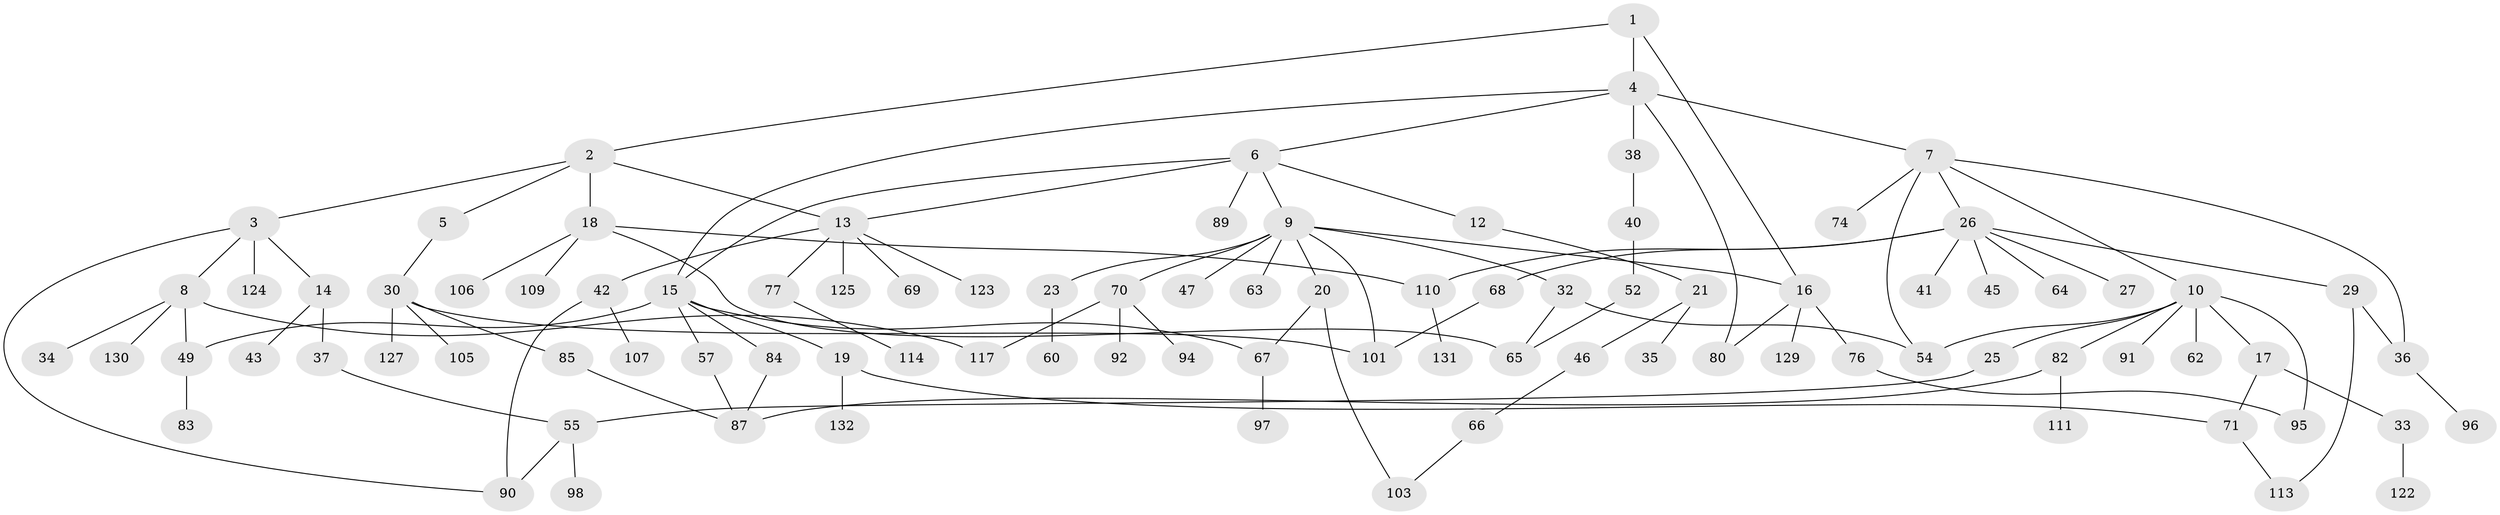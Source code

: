 // Generated by graph-tools (version 1.1) at 2025/51/02/27/25 19:51:36]
// undirected, 94 vertices, 118 edges
graph export_dot {
graph [start="1"]
  node [color=gray90,style=filled];
  1;
  2 [super="+81"];
  3 [super="+24"];
  4 [super="+79"];
  5;
  6 [super="+48"];
  7 [super="+61"];
  8 [super="+119"];
  9 [super="+11"];
  10 [super="+22"];
  12;
  13 [super="+28"];
  14;
  15 [super="+75"];
  16 [super="+93"];
  17 [super="+86"];
  18 [super="+44"];
  19 [super="+72"];
  20 [super="+59"];
  21 [super="+51"];
  23;
  25;
  26 [super="+31"];
  27;
  29 [super="+39"];
  30 [super="+73"];
  32 [super="+50"];
  33 [super="+112"];
  34;
  35;
  36;
  37;
  38;
  40 [super="+58"];
  41;
  42 [super="+56"];
  43 [super="+53"];
  45;
  46 [super="+104"];
  47;
  49 [super="+88"];
  52;
  54 [super="+126"];
  55 [super="+78"];
  57 [super="+116"];
  60;
  62;
  63;
  64;
  65 [super="+99"];
  66;
  67 [super="+120"];
  68;
  69;
  70;
  71;
  74;
  76;
  77;
  80 [super="+108"];
  82;
  83;
  84;
  85;
  87 [super="+121"];
  89;
  90 [super="+102"];
  91;
  92;
  94;
  95;
  96 [super="+100"];
  97;
  98;
  101;
  103 [super="+115"];
  105;
  106;
  107;
  109;
  110 [super="+118"];
  111;
  113;
  114;
  117 [super="+128"];
  122;
  123;
  124;
  125;
  127;
  129;
  130;
  131;
  132;
  1 -- 2;
  1 -- 4;
  1 -- 16;
  2 -- 3;
  2 -- 5;
  2 -- 18;
  2 -- 13;
  3 -- 8;
  3 -- 14;
  3 -- 90;
  3 -- 124;
  4 -- 6;
  4 -- 7;
  4 -- 15;
  4 -- 38;
  4 -- 80;
  5 -- 30;
  6 -- 9;
  6 -- 12;
  6 -- 13;
  6 -- 89;
  6 -- 15;
  7 -- 10;
  7 -- 26;
  7 -- 36;
  7 -- 74;
  7 -- 54;
  8 -- 34;
  8 -- 49 [weight=2];
  8 -- 117 [weight=2];
  8 -- 130;
  9 -- 23;
  9 -- 70;
  9 -- 16;
  9 -- 32;
  9 -- 20;
  9 -- 101;
  9 -- 63;
  9 -- 47;
  10 -- 17;
  10 -- 62;
  10 -- 82;
  10 -- 91;
  10 -- 95;
  10 -- 54;
  10 -- 25;
  12 -- 21;
  13 -- 42;
  13 -- 123;
  13 -- 125;
  13 -- 69;
  13 -- 77;
  14 -- 37;
  14 -- 43;
  15 -- 19;
  15 -- 57;
  15 -- 67;
  15 -- 84;
  15 -- 49;
  16 -- 76;
  16 -- 129;
  16 -- 80;
  17 -- 33;
  17 -- 71;
  18 -- 109;
  18 -- 110;
  18 -- 106;
  18 -- 65;
  19 -- 132;
  19 -- 71;
  20 -- 103;
  20 -- 67;
  21 -- 35;
  21 -- 46;
  23 -- 60;
  25 -- 55;
  26 -- 27;
  26 -- 29;
  26 -- 64;
  26 -- 68;
  26 -- 110;
  26 -- 41;
  26 -- 45;
  29 -- 36;
  29 -- 113;
  30 -- 85;
  30 -- 101;
  30 -- 105;
  30 -- 127;
  32 -- 54;
  32 -- 65;
  33 -- 122;
  36 -- 96;
  37 -- 55;
  38 -- 40;
  40 -- 52;
  42 -- 107;
  42 -- 90;
  46 -- 66;
  49 -- 83;
  52 -- 65;
  55 -- 98;
  55 -- 90;
  57 -- 87;
  66 -- 103;
  67 -- 97;
  68 -- 101;
  70 -- 92;
  70 -- 94;
  70 -- 117;
  71 -- 113;
  76 -- 95;
  77 -- 114;
  82 -- 111;
  82 -- 87;
  84 -- 87;
  85 -- 87;
  110 -- 131;
}
